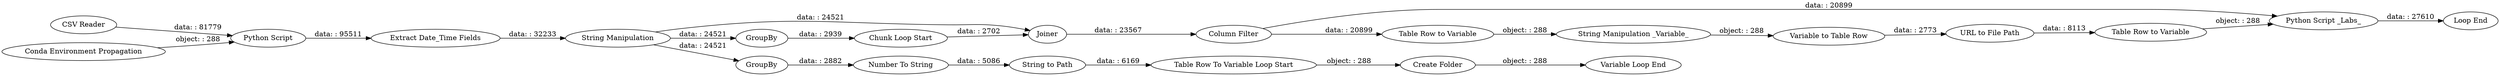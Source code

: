 digraph {
	"-5166787948430819224_20" [label="Table Row to Variable"]
	"-5166787948430819224_29" [label="Variable to Table Row"]
	"-5166787948430819224_1" [label="CSV Reader"]
	"-5166787948430819224_6" [label="String Manipulation"]
	"-5166787948430819224_16" [label="Create Folder"]
	"-5166787948430819224_30" [label="Python Script _Labs_"]
	"-5166787948430819224_11" [label="Loop End"]
	"-5166787948430819224_5" [label="Extract Date_Time Fields"]
	"-5166787948430819224_19" [label="Number To String"]
	"-5166787948430819224_17" [label="Variable Loop End"]
	"-5166787948430819224_3" [label="Python Script"]
	"-5166787948430819224_14" [label="String to Path"]
	"-5166787948430819224_15" [label="Table Row To Variable Loop Start"]
	"-5166787948430819224_7" [label=GroupBy]
	"-5166787948430819224_27" [label="Table Row to Variable"]
	"-5166787948430819224_18" [label=GroupBy]
	"-5166787948430819224_9" [label=Joiner]
	"-5166787948430819224_10" [label="Column Filter"]
	"-5166787948430819224_26" [label="URL to File Path"]
	"-5166787948430819224_4" [label="Conda Environment Propagation"]
	"-5166787948430819224_23" [label="String Manipulation _Variable_"]
	"-5166787948430819224_8" [label="Chunk Loop Start"]
	"-5166787948430819224_27" -> "-5166787948430819224_30" [label="object: : 288"]
	"-5166787948430819224_16" -> "-5166787948430819224_17" [label="object: : 288"]
	"-5166787948430819224_4" -> "-5166787948430819224_3" [label="object: : 288"]
	"-5166787948430819224_18" -> "-5166787948430819224_19" [label="data: : 2882"]
	"-5166787948430819224_6" -> "-5166787948430819224_18" [label="data: : 24521"]
	"-5166787948430819224_20" -> "-5166787948430819224_23" [label="object: : 288"]
	"-5166787948430819224_7" -> "-5166787948430819224_8" [label="data: : 2939"]
	"-5166787948430819224_8" -> "-5166787948430819224_9" [label="data: : 2702"]
	"-5166787948430819224_29" -> "-5166787948430819224_26" [label="data: : 2773"]
	"-5166787948430819224_10" -> "-5166787948430819224_30" [label="data: : 20899"]
	"-5166787948430819224_9" -> "-5166787948430819224_10" [label="data: : 23567"]
	"-5166787948430819224_23" -> "-5166787948430819224_29" [label="object: : 288"]
	"-5166787948430819224_5" -> "-5166787948430819224_6" [label="data: : 32233"]
	"-5166787948430819224_1" -> "-5166787948430819224_3" [label="data: : 81779"]
	"-5166787948430819224_30" -> "-5166787948430819224_11" [label="data: : 27610"]
	"-5166787948430819224_19" -> "-5166787948430819224_14" [label="data: : 5086"]
	"-5166787948430819224_3" -> "-5166787948430819224_5" [label="data: : 95511"]
	"-5166787948430819224_6" -> "-5166787948430819224_7" [label="data: : 24521"]
	"-5166787948430819224_26" -> "-5166787948430819224_27" [label="data: : 8113"]
	"-5166787948430819224_6" -> "-5166787948430819224_9" [label="data: : 24521"]
	"-5166787948430819224_14" -> "-5166787948430819224_15" [label="data: : 6169"]
	"-5166787948430819224_15" -> "-5166787948430819224_16" [label="object: : 288"]
	"-5166787948430819224_10" -> "-5166787948430819224_20" [label="data: : 20899"]
	rankdir=LR
}
